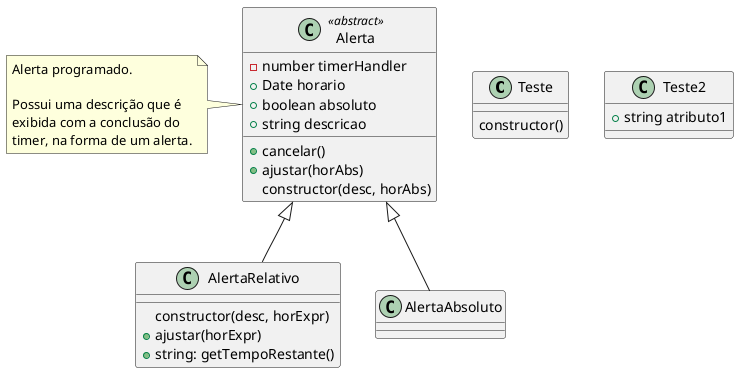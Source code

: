 @startuml "Classes"

top to bottom direction

class Teste {
  constructor()
}

class Alerta <<abstract>> {
  - number timerHandler
  + Date horario
  + boolean absoluto
  + string descricao
  + cancelar()
  + ajustar(horAbs)
  constructor(desc, horAbs)
}
note left of Alerta : Alerta programado.\n\nPossui uma descrição que é\nexibida com a conclusão do\ntimer, na forma de um alerta.

class AlertaRelativo {
  constructor(desc, horExpr)
  + ajustar(horExpr)
  + string: getTempoRestante()
}

class Teste2 {
  + string atributo1
}

Alerta <|-- AlertaRelativo
Alerta <|-- AlertaAbsoluto

@enduml

